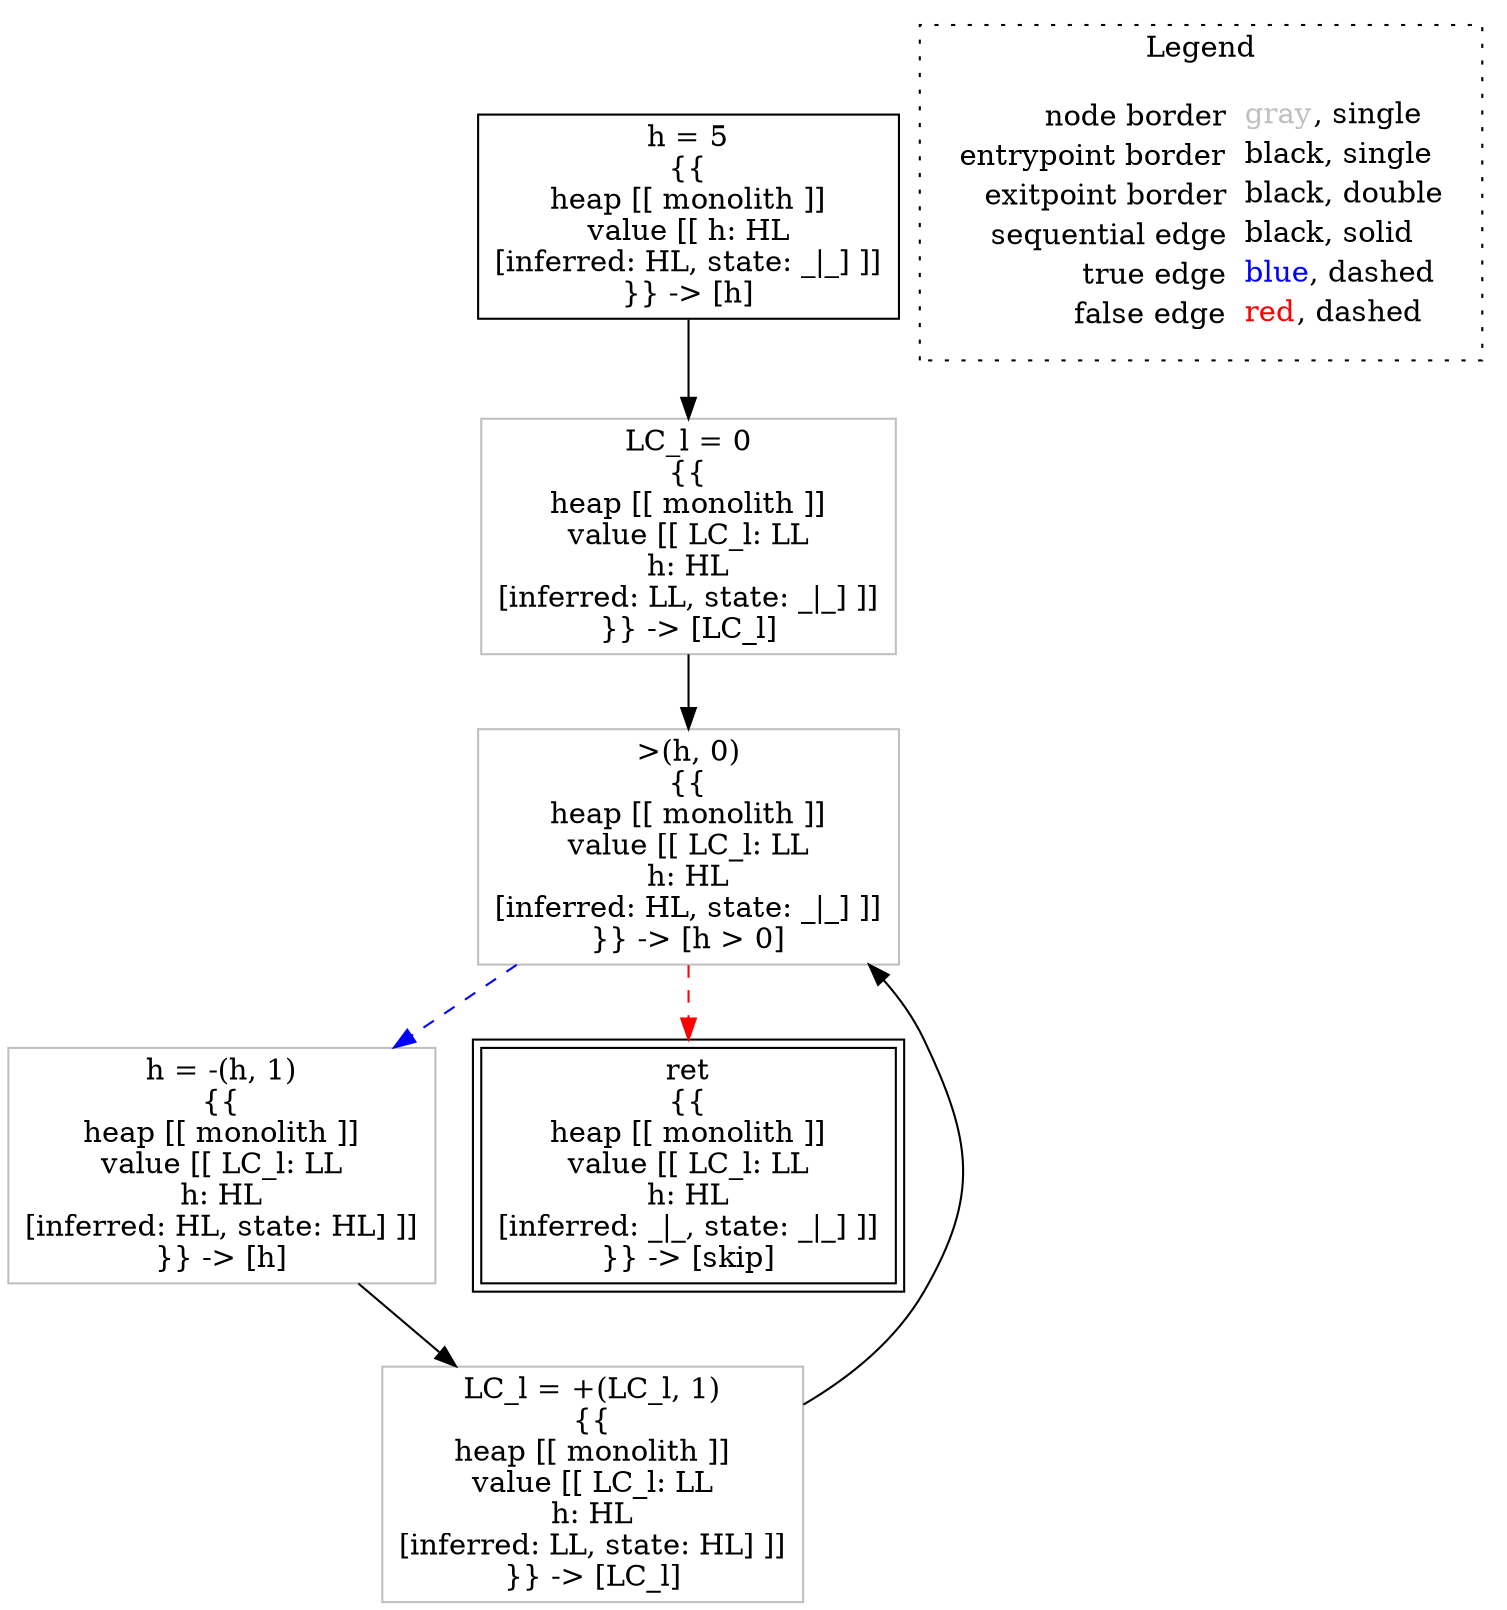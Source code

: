 digraph {
	"node0" [shape="rect",color="black",label=<h = 5<BR/>{{<BR/>heap [[ monolith ]]<BR/>value [[ h: HL<BR/>[inferred: HL, state: _|_] ]]<BR/>}} -&gt; [h]>];
	"node1" [shape="rect",color="gray",label=<h = -(h, 1)<BR/>{{<BR/>heap [[ monolith ]]<BR/>value [[ LC_l: LL<BR/>h: HL<BR/>[inferred: HL, state: HL] ]]<BR/>}} -&gt; [h]>];
	"node2" [shape="rect",color="gray",label=<&gt;(h, 0)<BR/>{{<BR/>heap [[ monolith ]]<BR/>value [[ LC_l: LL<BR/>h: HL<BR/>[inferred: HL, state: _|_] ]]<BR/>}} -&gt; [h &gt; 0]>];
	"node3" [shape="rect",color="black",peripheries="2",label=<ret<BR/>{{<BR/>heap [[ monolith ]]<BR/>value [[ LC_l: LL<BR/>h: HL<BR/>[inferred: _|_, state: _|_] ]]<BR/>}} -&gt; [skip]>];
	"node4" [shape="rect",color="gray",label=<LC_l = +(LC_l, 1)<BR/>{{<BR/>heap [[ monolith ]]<BR/>value [[ LC_l: LL<BR/>h: HL<BR/>[inferred: LL, state: HL] ]]<BR/>}} -&gt; [LC_l]>];
	"node5" [shape="rect",color="gray",label=<LC_l = 0<BR/>{{<BR/>heap [[ monolith ]]<BR/>value [[ LC_l: LL<BR/>h: HL<BR/>[inferred: LL, state: _|_] ]]<BR/>}} -&gt; [LC_l]>];
	"node1" -> "node4" [color="black"];
	"node0" -> "node5" [color="black"];
	"node2" -> "node1" [color="blue",style="dashed"];
	"node2" -> "node3" [color="red",style="dashed"];
	"node4" -> "node2" [color="black"];
	"node5" -> "node2" [color="black"];
subgraph cluster_legend {
	label="Legend";
	style=dotted;
	node [shape=plaintext];
	"legend" [label=<<table border="0" cellpadding="2" cellspacing="0" cellborder="0"><tr><td align="right">node border&nbsp;</td><td align="left"><font color="gray">gray</font>, single</td></tr><tr><td align="right">entrypoint border&nbsp;</td><td align="left"><font color="black">black</font>, single</td></tr><tr><td align="right">exitpoint border&nbsp;</td><td align="left"><font color="black">black</font>, double</td></tr><tr><td align="right">sequential edge&nbsp;</td><td align="left"><font color="black">black</font>, solid</td></tr><tr><td align="right">true edge&nbsp;</td><td align="left"><font color="blue">blue</font>, dashed</td></tr><tr><td align="right">false edge&nbsp;</td><td align="left"><font color="red">red</font>, dashed</td></tr></table>>];
}

}
